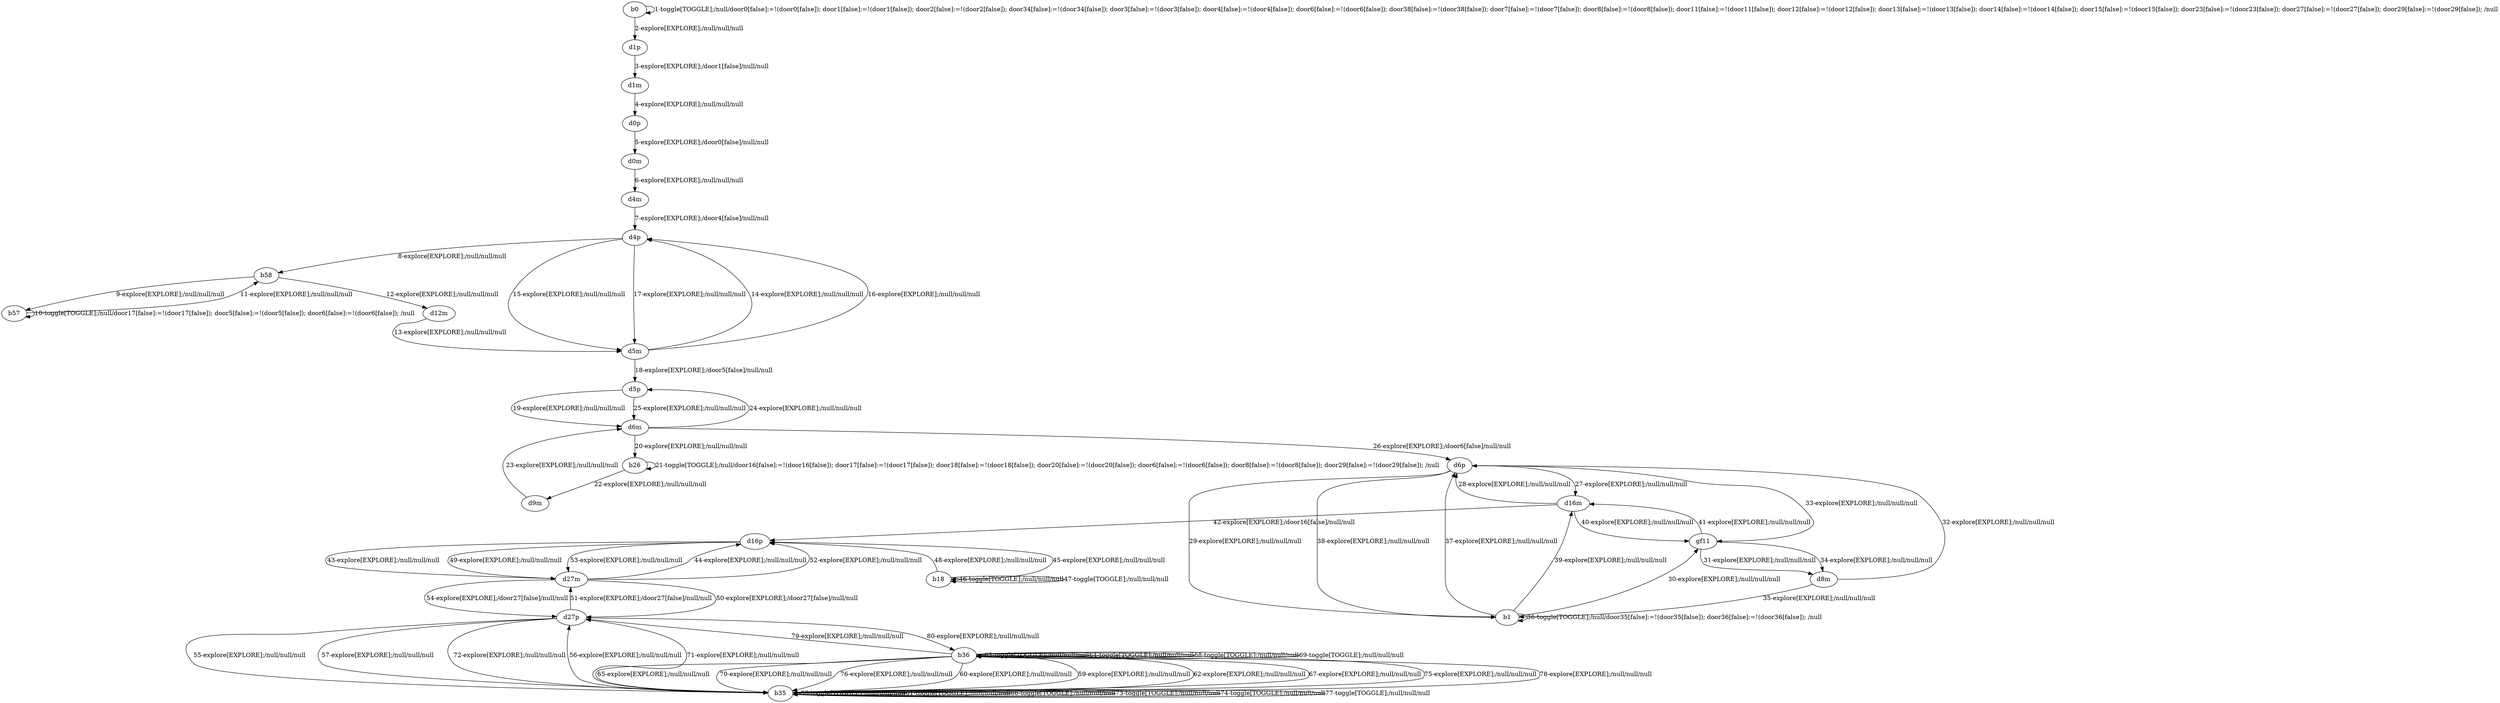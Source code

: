 # Total number of goals covered by this test: 1
# d27p --> b36

digraph g {
"b0" -> "b0" [label = "1-toggle[TOGGLE];/null/door0[false]:=!(door0[false]); door1[false]:=!(door1[false]); door2[false]:=!(door2[false]); door34[false]:=!(door34[false]); door3[false]:=!(door3[false]); door4[false]:=!(door4[false]); door6[false]:=!(door6[false]); door38[false]:=!(door38[false]); door7[false]:=!(door7[false]); door8[false]:=!(door8[false]); door11[false]:=!(door11[false]); door12[false]:=!(door12[false]); door13[false]:=!(door13[false]); door14[false]:=!(door14[false]); door15[false]:=!(door15[false]); door23[false]:=!(door23[false]); door27[false]:=!(door27[false]); door29[false]:=!(door29[false]); /null"];
"b0" -> "d1p" [label = "2-explore[EXPLORE];/null/null/null"];
"d1p" -> "d1m" [label = "3-explore[EXPLORE];/door1[false]/null/null"];
"d1m" -> "d0p" [label = "4-explore[EXPLORE];/null/null/null"];
"d0p" -> "d0m" [label = "5-explore[EXPLORE];/door0[false]/null/null"];
"d0m" -> "d4m" [label = "6-explore[EXPLORE];/null/null/null"];
"d4m" -> "d4p" [label = "7-explore[EXPLORE];/door4[false]/null/null"];
"d4p" -> "b58" [label = "8-explore[EXPLORE];/null/null/null"];
"b58" -> "b57" [label = "9-explore[EXPLORE];/null/null/null"];
"b57" -> "b57" [label = "10-toggle[TOGGLE];/null/door17[false]:=!(door17[false]); door5[false]:=!(door5[false]); door6[false]:=!(door6[false]); /null"];
"b57" -> "b58" [label = "11-explore[EXPLORE];/null/null/null"];
"b58" -> "d12m" [label = "12-explore[EXPLORE];/null/null/null"];
"d12m" -> "d5m" [label = "13-explore[EXPLORE];/null/null/null"];
"d5m" -> "d4p" [label = "14-explore[EXPLORE];/null/null/null"];
"d4p" -> "d5m" [label = "15-explore[EXPLORE];/null/null/null"];
"d5m" -> "d4p" [label = "16-explore[EXPLORE];/null/null/null"];
"d4p" -> "d5m" [label = "17-explore[EXPLORE];/null/null/null"];
"d5m" -> "d5p" [label = "18-explore[EXPLORE];/door5[false]/null/null"];
"d5p" -> "d6m" [label = "19-explore[EXPLORE];/null/null/null"];
"d6m" -> "b26" [label = "20-explore[EXPLORE];/null/null/null"];
"b26" -> "b26" [label = "21-toggle[TOGGLE];/null/door16[false]:=!(door16[false]); door17[false]:=!(door17[false]); door18[false]:=!(door18[false]); door20[false]:=!(door20[false]); door6[false]:=!(door6[false]); door8[false]:=!(door8[false]); door29[false]:=!(door29[false]); /null"];
"b26" -> "d9m" [label = "22-explore[EXPLORE];/null/null/null"];
"d9m" -> "d6m" [label = "23-explore[EXPLORE];/null/null/null"];
"d6m" -> "d5p" [label = "24-explore[EXPLORE];/null/null/null"];
"d5p" -> "d6m" [label = "25-explore[EXPLORE];/null/null/null"];
"d6m" -> "d6p" [label = "26-explore[EXPLORE];/door6[false]/null/null"];
"d6p" -> "d16m" [label = "27-explore[EXPLORE];/null/null/null"];
"d16m" -> "d6p" [label = "28-explore[EXPLORE];/null/null/null"];
"d6p" -> "b1" [label = "29-explore[EXPLORE];/null/null/null"];
"b1" -> "gf11" [label = "30-explore[EXPLORE];/null/null/null"];
"gf11" -> "d8m" [label = "31-explore[EXPLORE];/null/null/null"];
"d8m" -> "d6p" [label = "32-explore[EXPLORE];/null/null/null"];
"d6p" -> "gf11" [label = "33-explore[EXPLORE];/null/null/null"];
"gf11" -> "d8m" [label = "34-explore[EXPLORE];/null/null/null"];
"d8m" -> "b1" [label = "35-explore[EXPLORE];/null/null/null"];
"b1" -> "b1" [label = "36-toggle[TOGGLE];/null/door35[false]:=!(door35[false]); door36[false]:=!(door36[false]); /null"];
"b1" -> "d6p" [label = "37-explore[EXPLORE];/null/null/null"];
"d6p" -> "b1" [label = "38-explore[EXPLORE];/null/null/null"];
"b1" -> "d16m" [label = "39-explore[EXPLORE];/null/null/null"];
"d16m" -> "gf11" [label = "40-explore[EXPLORE];/null/null/null"];
"gf11" -> "d16m" [label = "41-explore[EXPLORE];/null/null/null"];
"d16m" -> "d16p" [label = "42-explore[EXPLORE];/door16[false]/null/null"];
"d16p" -> "d27m" [label = "43-explore[EXPLORE];/null/null/null"];
"d27m" -> "d16p" [label = "44-explore[EXPLORE];/null/null/null"];
"d16p" -> "b18" [label = "45-explore[EXPLORE];/null/null/null"];
"b18" -> "b18" [label = "46-toggle[TOGGLE];/null/null/null"];
"b18" -> "b18" [label = "47-toggle[TOGGLE];/null/null/null"];
"b18" -> "d16p" [label = "48-explore[EXPLORE];/null/null/null"];
"d16p" -> "d27m" [label = "49-explore[EXPLORE];/null/null/null"];
"d27m" -> "d27p" [label = "50-explore[EXPLORE];/door27[false]/null/null"];
"d27p" -> "d27m" [label = "51-explore[EXPLORE];/door27[false]/null/null"];
"d27m" -> "d16p" [label = "52-explore[EXPLORE];/null/null/null"];
"d16p" -> "d27m" [label = "53-explore[EXPLORE];/null/null/null"];
"d27m" -> "d27p" [label = "54-explore[EXPLORE];/door27[false]/null/null"];
"d27p" -> "b35" [label = "55-explore[EXPLORE];/null/null/null"];
"b35" -> "d27p" [label = "56-explore[EXPLORE];/null/null/null"];
"d27p" -> "b35" [label = "57-explore[EXPLORE];/null/null/null"];
"b35" -> "b35" [label = "58-toggle[TOGGLE];/null/null/null"];
"b35" -> "b36" [label = "59-explore[EXPLORE];/null/null/null"];
"b36" -> "b35" [label = "60-explore[EXPLORE];/null/null/null"];
"b35" -> "b35" [label = "61-toggle[TOGGLE];/null/null/null"];
"b35" -> "b36" [label = "62-explore[EXPLORE];/null/null/null"];
"b36" -> "b36" [label = "63-toggle[TOGGLE];/null/null/null"];
"b36" -> "b36" [label = "64-toggle[TOGGLE];/null/null/null"];
"b36" -> "b35" [label = "65-explore[EXPLORE];/null/null/null"];
"b35" -> "b35" [label = "66-toggle[TOGGLE];/null/null/null"];
"b35" -> "b36" [label = "67-explore[EXPLORE];/null/null/null"];
"b36" -> "b36" [label = "68-toggle[TOGGLE];/null/null/null"];
"b36" -> "b36" [label = "69-toggle[TOGGLE];/null/null/null"];
"b36" -> "b35" [label = "70-explore[EXPLORE];/null/null/null"];
"b35" -> "d27p" [label = "71-explore[EXPLORE];/null/null/null"];
"d27p" -> "b35" [label = "72-explore[EXPLORE];/null/null/null"];
"b35" -> "b35" [label = "73-toggle[TOGGLE];/null/null/null"];
"b35" -> "b35" [label = "74-toggle[TOGGLE];/null/null/null"];
"b35" -> "b36" [label = "75-explore[EXPLORE];/null/null/null"];
"b36" -> "b35" [label = "76-explore[EXPLORE];/null/null/null"];
"b35" -> "b35" [label = "77-toggle[TOGGLE];/null/null/null"];
"b35" -> "b36" [label = "78-explore[EXPLORE];/null/null/null"];
"b36" -> "d27p" [label = "79-explore[EXPLORE];/null/null/null"];
"d27p" -> "b36" [label = "80-explore[EXPLORE];/null/null/null"];
}